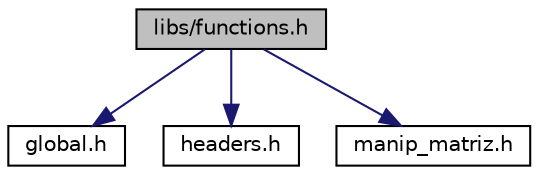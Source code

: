digraph "libs/functions.h"
{
  edge [fontname="Helvetica",fontsize="10",labelfontname="Helvetica",labelfontsize="10"];
  node [fontname="Helvetica",fontsize="10",shape=record];
  Node1 [label="libs/functions.h",height=0.2,width=0.4,color="black", fillcolor="grey75", style="filled", fontcolor="black"];
  Node1 -> Node2 [color="midnightblue",fontsize="10",style="solid",fontname="Helvetica"];
  Node2 [label="global.h",height=0.2,width=0.4,color="black", fillcolor="white", style="filled",URL="$global_8h.html",tooltip="Arquivo com variáveis globais. "];
  Node1 -> Node3 [color="midnightblue",fontsize="10",style="solid",fontname="Helvetica"];
  Node3 [label="headers.h",height=0.2,width=0.4,color="black", fillcolor="white", style="filled",URL="$headers_8h.html",tooltip="Arquivo com os cabeçalhos das funções. "];
  Node1 -> Node4 [color="midnightblue",fontsize="10",style="solid",fontname="Helvetica"];
  Node4 [label="manip_matriz.h",height=0.2,width=0.4,color="black", fillcolor="white", style="filled",URL="$manip__matriz_8h.html",tooltip="Arquivo com as funções para gerar o terreno. "];
}

